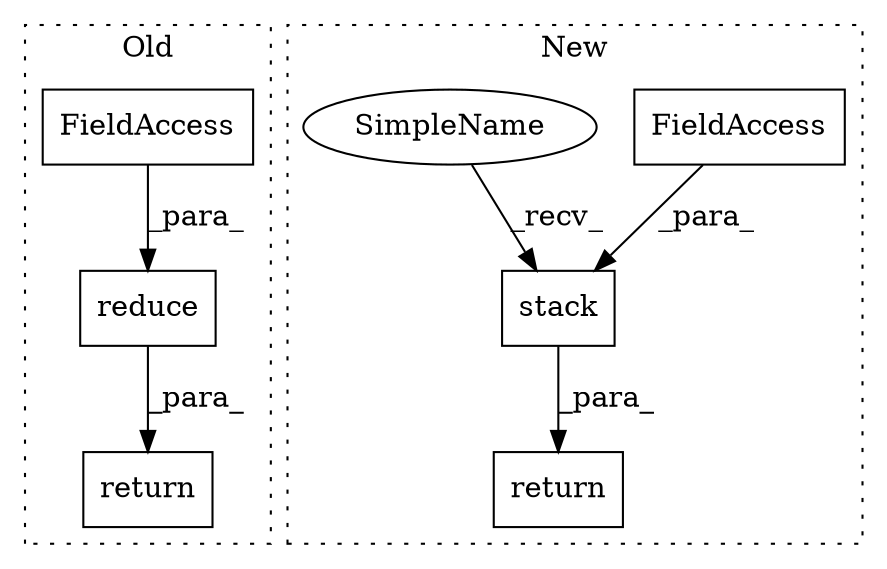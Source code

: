 digraph G {
subgraph cluster0 {
1 [label="reduce" a="32" s="14580,14620" l="7,1" shape="box"];
2 [label="FieldAccess" a="22" s="14614" l="6" shape="box"];
6 [label="return" a="41" s="14573" l="7" shape="box"];
label = "Old";
style="dotted";
}
subgraph cluster1 {
3 [label="stack" a="32" s="14582,14594" l="6,1" shape="box"];
4 [label="FieldAccess" a="22" s="14588" l="6" shape="box"];
5 [label="return" a="41" s="14558" l="7" shape="box"];
7 [label="SimpleName" a="42" s="14576" l="5" shape="ellipse"];
label = "New";
style="dotted";
}
1 -> 6 [label="_para_"];
2 -> 1 [label="_para_"];
3 -> 5 [label="_para_"];
4 -> 3 [label="_para_"];
7 -> 3 [label="_recv_"];
}